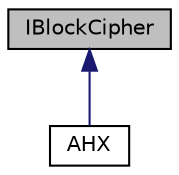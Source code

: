 digraph "IBlockCipher"
{
 // LATEX_PDF_SIZE
  edge [fontname="Helvetica",fontsize="10",labelfontname="Helvetica",labelfontsize="10"];
  node [fontname="Helvetica",fontsize="10",shape=record];
  Node1 [label="IBlockCipher",height=0.2,width=0.4,color="black", fillcolor="grey75", style="filled", fontcolor="black",tooltip="The block-cipher virtual interface class."];
  Node1 -> Node2 [dir="back",color="midnightblue",fontsize="10",style="solid",fontname="Helvetica"];
  Node2 [label="AHX",height=0.2,width=0.4,color="black", fillcolor="white", style="filled",URL="$class_a_h_x.html",tooltip="A Rijndael cipher using either standard modes, or extended modes of operation using a HKDF(SHA2) or c..."];
}
